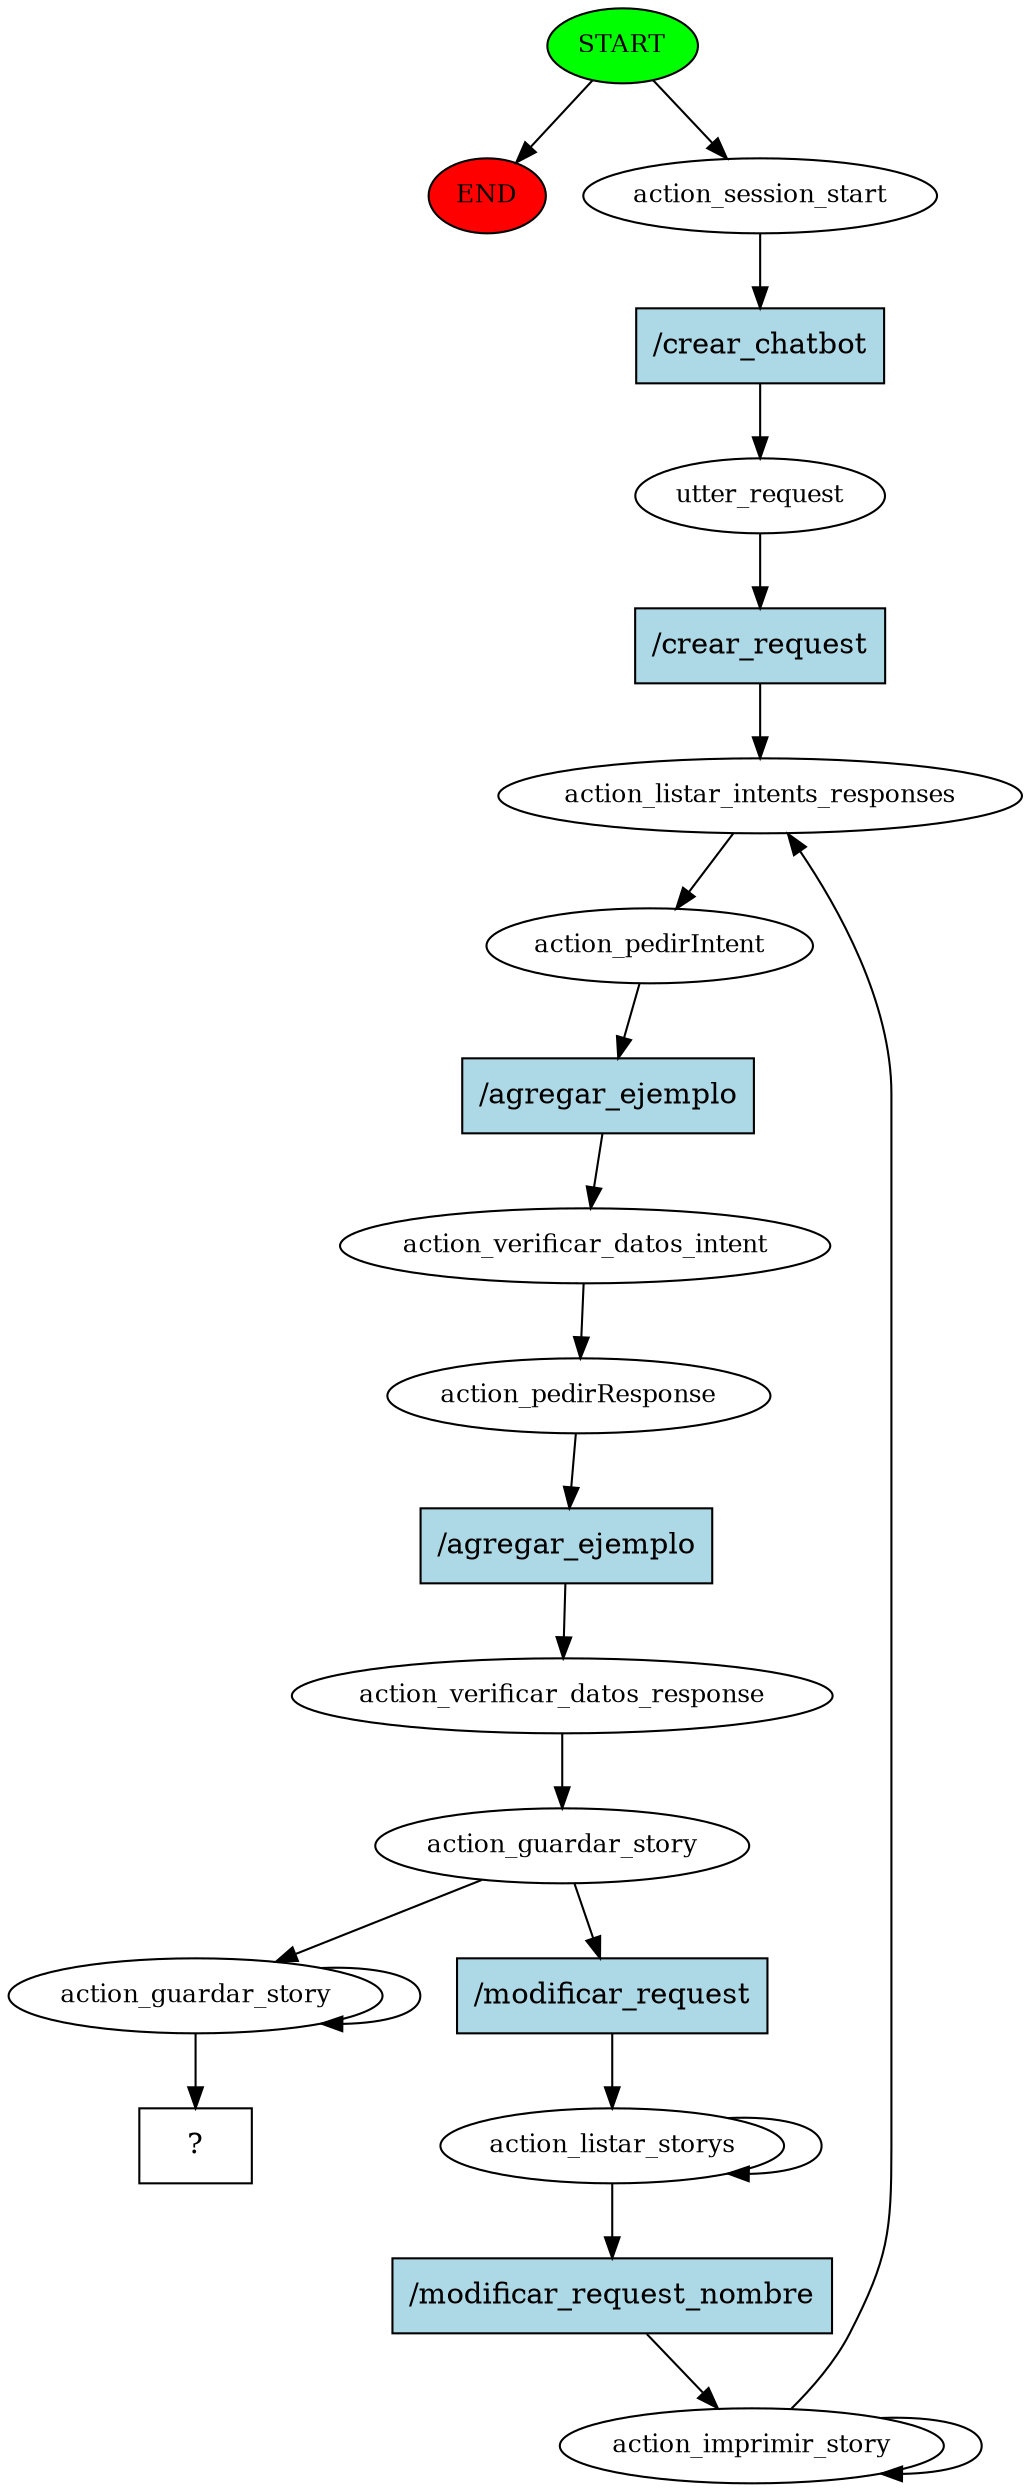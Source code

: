digraph  {
0 [class="start active", fillcolor=green, fontsize=12, label=START, style=filled];
"-1" [class=end, fillcolor=red, fontsize=12, label=END, style=filled];
1 [class=active, fontsize=12, label=action_session_start];
2 [class=active, fontsize=12, label=utter_request];
3 [class=active, fontsize=12, label=action_listar_intents_responses];
4 [class=active, fontsize=12, label=action_pedirIntent];
5 [class=active, fontsize=12, label=action_verificar_datos_intent];
6 [class=active, fontsize=12, label=action_pedirResponse];
7 [class=active, fontsize=12, label=action_verificar_datos_response];
8 [class=active, fontsize=12, label=action_guardar_story];
9 [class=active, fontsize=12, label=action_listar_storys];
11 [class=active, fontsize=12, label=action_imprimir_story];
20 [class=active, fontsize=12, label=action_guardar_story];
24 [class="intent dashed active", label="  ?  ", shape=rect];
25 [class="intent active", fillcolor=lightblue, label="/crear_chatbot", shape=rect, style=filled];
26 [class="intent active", fillcolor=lightblue, label="/crear_request", shape=rect, style=filled];
27 [class="intent active", fillcolor=lightblue, label="/agregar_ejemplo", shape=rect, style=filled];
28 [class="intent active", fillcolor=lightblue, label="/agregar_ejemplo", shape=rect, style=filled];
29 [class="intent active", fillcolor=lightblue, label="/modificar_request", shape=rect, style=filled];
30 [class="intent active", fillcolor=lightblue, label="/modificar_request_nombre", shape=rect, style=filled];
0 -> "-1"  [class="", key=NONE, label=""];
0 -> 1  [class=active, key=NONE, label=""];
1 -> 25  [class=active, key=0];
2 -> 26  [class=active, key=0];
3 -> 4  [class=active, key=NONE, label=""];
4 -> 27  [class=active, key=0];
5 -> 6  [class=active, key=NONE, label=""];
6 -> 28  [class=active, key=0];
7 -> 8  [class=active, key=NONE, label=""];
8 -> 20  [class=active, key=NONE, label=""];
8 -> 29  [class=active, key=0];
9 -> 9  [class=active, key=NONE, label=""];
9 -> 30  [class=active, key=0];
11 -> 11  [class=active, key=NONE, label=""];
11 -> 3  [class=active, key=NONE, label=""];
20 -> 20  [class=active, key=NONE, label=""];
20 -> 24  [class=active, key=NONE, label=""];
25 -> 2  [class=active, key=0];
26 -> 3  [class=active, key=0];
27 -> 5  [class=active, key=0];
28 -> 7  [class=active, key=0];
29 -> 9  [class=active, key=0];
30 -> 11  [class=active, key=0];
}

